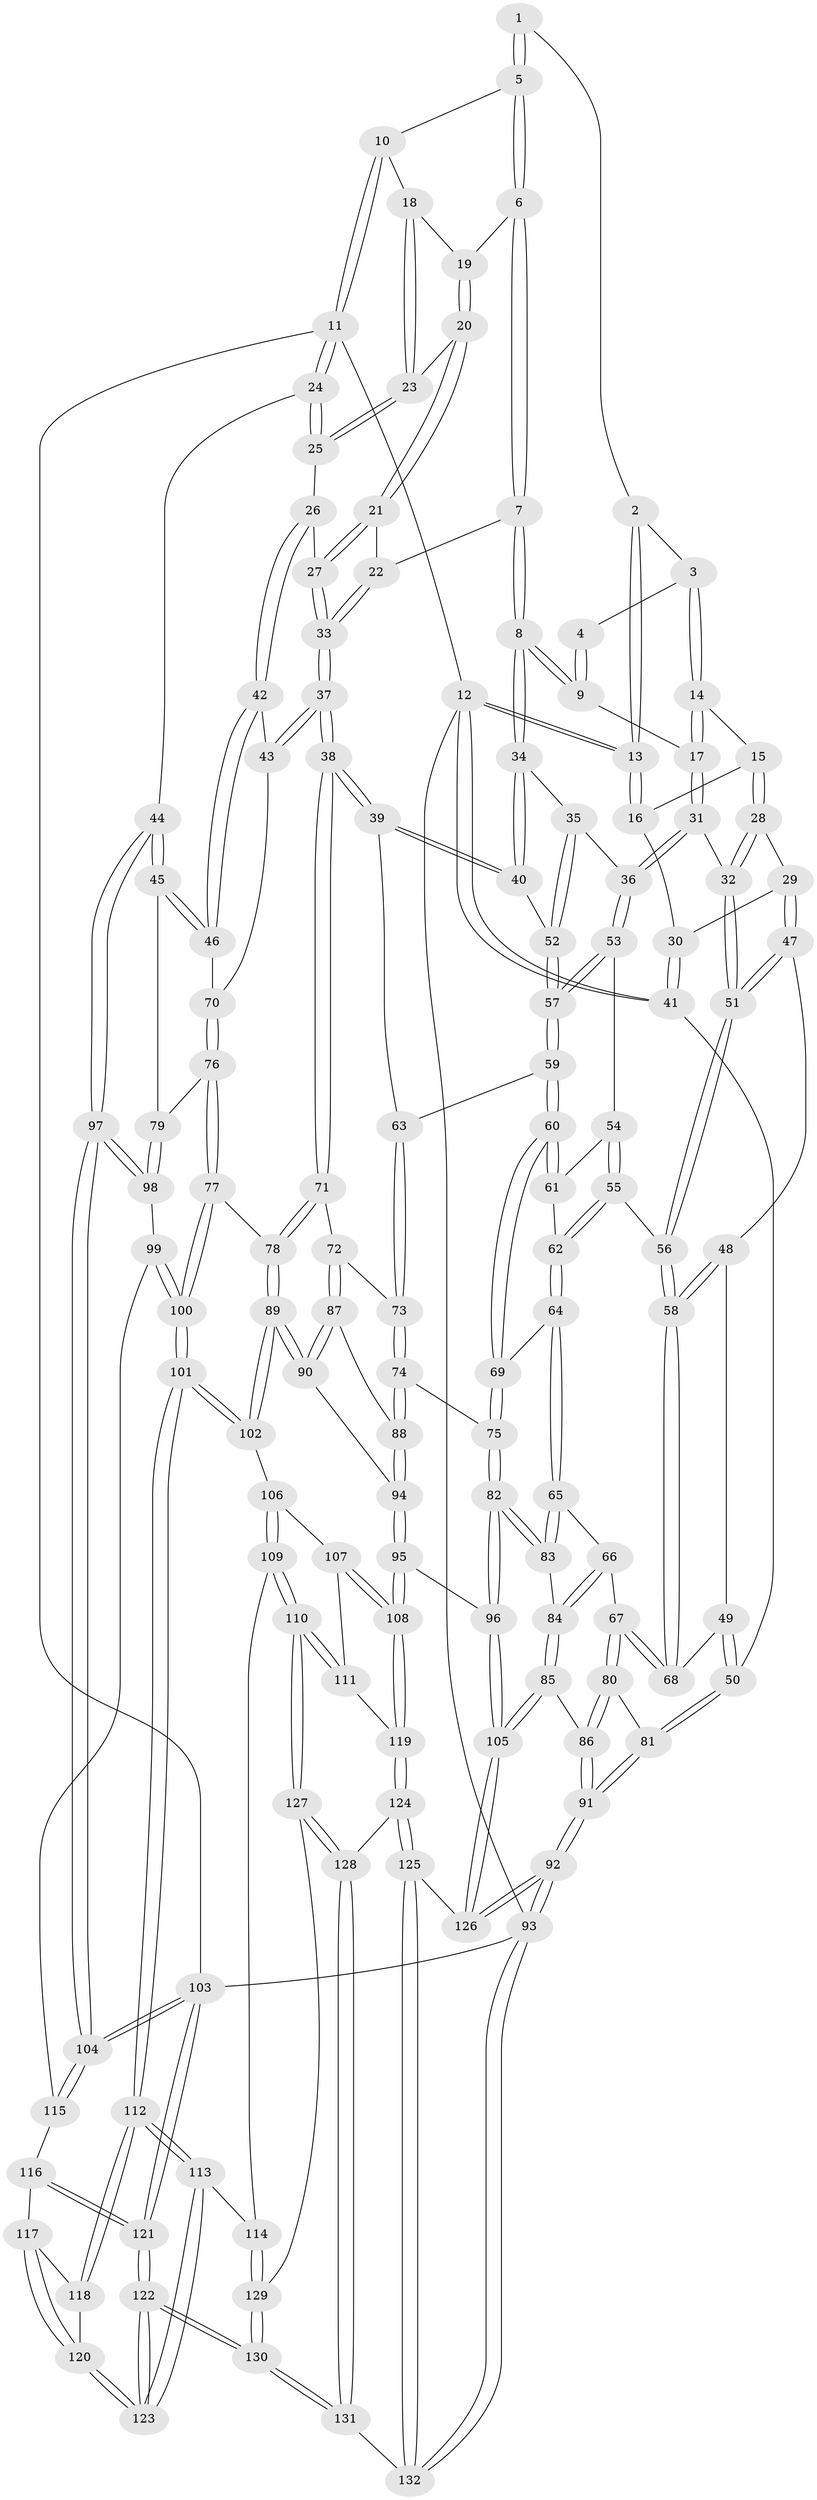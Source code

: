// coarse degree distribution, {5: 0.15384615384615385, 3: 0.28205128205128205, 7: 0.1282051282051282, 10: 0.02564102564102564, 4: 0.3333333333333333, 6: 0.07692307692307693}
// Generated by graph-tools (version 1.1) at 2025/21/03/04/25 18:21:36]
// undirected, 132 vertices, 327 edges
graph export_dot {
graph [start="1"]
  node [color=gray90,style=filled];
  1 [pos="+0.4147573764905435+0"];
  2 [pos="+0.031122127995612033+0"];
  3 [pos="+0.30974445450675914+0.057420321247230836"];
  4 [pos="+0.3960293956127469+0.0091194228952955"];
  5 [pos="+0.6955306787597108+0"];
  6 [pos="+0.6928902335113443+0"];
  7 [pos="+0.5978545775536183+0.11710192166838827"];
  8 [pos="+0.5538275202784778+0.16038539528995252"];
  9 [pos="+0.4546944424026384+0.13956140109739662"];
  10 [pos="+1+0"];
  11 [pos="+1+0"];
  12 [pos="+0+0"];
  13 [pos="+0+0"];
  14 [pos="+0.2885788436171926+0.1332571240666092"];
  15 [pos="+0.2865801329125269+0.1336420244769531"];
  16 [pos="+0.04805756096335307+0.003911907618090707"];
  17 [pos="+0.37569503290846545+0.16729781905725338"];
  18 [pos="+0.9313981893517325+0.09921336681283856"];
  19 [pos="+0.7904807185067051+0.028483826287143504"];
  20 [pos="+0.8163812189589065+0.111279956854608"];
  21 [pos="+0.7983025429479376+0.18427187563500996"];
  22 [pos="+0.7292487081094006+0.18345457724401684"];
  23 [pos="+0.9319258808205967+0.11225478184671242"];
  24 [pos="+1+0.251738624842557"];
  25 [pos="+0.9545904677957467+0.15681395694200045"];
  26 [pos="+0.8590958432194775+0.23038595213073337"];
  27 [pos="+0.8390537748405277+0.22454514603555387"];
  28 [pos="+0.2372133540105389+0.20960263631630668"];
  29 [pos="+0.1276683373129088+0.23064147849162833"];
  30 [pos="+0.11696932332068236+0.21416526739677344"];
  31 [pos="+0.3514933714371269+0.26878263935638824"];
  32 [pos="+0.2796726299150665+0.283327614994686"];
  33 [pos="+0.7160640331963652+0.3566446860237891"];
  34 [pos="+0.5542835216791662+0.17935851345974063"];
  35 [pos="+0.41290803661898584+0.27263631187752707"];
  36 [pos="+0.3613540069055226+0.28182646747826023"];
  37 [pos="+0.6952621691912038+0.399265552227312"];
  38 [pos="+0.6942330184472528+0.3999051109614986"];
  39 [pos="+0.6802927638748413+0.3911318599292312"];
  40 [pos="+0.5642091020459389+0.27863880126120505"];
  41 [pos="+0+0.3305727596457459"];
  42 [pos="+0.8688487721037692+0.25063363697635904"];
  43 [pos="+0.8044423703886112+0.3907010947528568"];
  44 [pos="+1+0.39787917609611784"];
  45 [pos="+1+0.40339350957830467"];
  46 [pos="+1+0.3962339310555208"];
  47 [pos="+0.1276226838733885+0.24522189616340095"];
  48 [pos="+0.10970600988243415+0.28766453075621307"];
  49 [pos="+0+0.3642710725717119"];
  50 [pos="+0+0.36394938950979067"];
  51 [pos="+0.2470124632501968+0.3347748593218986"];
  52 [pos="+0.5124226249624084+0.3188290333024523"];
  53 [pos="+0.37339557959364506+0.31188615922628987"];
  54 [pos="+0.3541644734487234+0.3376057533935774"];
  55 [pos="+0.29217038910588344+0.3653508038911192"];
  56 [pos="+0.24671348171861746+0.34708392729203813"];
  57 [pos="+0.45811272458217955+0.36915615491135373"];
  58 [pos="+0.17107410526639885+0.4512780843785779"];
  59 [pos="+0.4426535862478481+0.4387008324214874"];
  60 [pos="+0.43178991234247766+0.44580448516933235"];
  61 [pos="+0.35248723863516634+0.38266115037995757"];
  62 [pos="+0.3145908040495789+0.3925419105335333"];
  63 [pos="+0.480548769908932+0.4569454849559454"];
  64 [pos="+0.3243452508788685+0.501384962498033"];
  65 [pos="+0.31972581856648036+0.5049271932619506"];
  66 [pos="+0.2810367960180724+0.5098718308664152"];
  67 [pos="+0.16899912906615233+0.473242054898036"];
  68 [pos="+0.16755771533076338+0.46630059473385604"];
  69 [pos="+0.40918746528921796+0.4690122964512764"];
  70 [pos="+0.9388303062837591+0.4176595343539903"];
  71 [pos="+0.692297864026416+0.4857555396707311"];
  72 [pos="+0.6382040502943029+0.5184624322550946"];
  73 [pos="+0.5362043970147496+0.520969475331881"];
  74 [pos="+0.5061141194901845+0.5753849155689388"];
  75 [pos="+0.4550502894333137+0.5823518214341361"];
  76 [pos="+0.8332098338404521+0.5703730515722322"];
  77 [pos="+0.8307906396163796+0.571153218348993"];
  78 [pos="+0.7211515471761327+0.5212862152339295"];
  79 [pos="+0.9050968291932253+0.5946901341930492"];
  80 [pos="+0.11545825441534091+0.5493226249182444"];
  81 [pos="+0+0.5039155965428586"];
  82 [pos="+0.4103947999672447+0.6418578790316306"];
  83 [pos="+0.37203080060618304+0.6112326482829207"];
  84 [pos="+0.26274025429535625+0.6526022999711397"];
  85 [pos="+0.18162848607641668+0.7973530106965815"];
  86 [pos="+0.13193421158151253+0.7638566320860024"];
  87 [pos="+0.6111937955897466+0.5795803060291292"];
  88 [pos="+0.5350470130909364+0.6173697658968309"];
  89 [pos="+0.6836964337219383+0.7189106417235727"];
  90 [pos="+0.6212610543760014+0.6950266874054561"];
  91 [pos="+0+0.7612474766559633"];
  92 [pos="+0+1"];
  93 [pos="+0+1"];
  94 [pos="+0.5367604100677975+0.6998513753061458"];
  95 [pos="+0.4396360592177877+0.7663690884221578"];
  96 [pos="+0.4327132111704574+0.7634306308865828"];
  97 [pos="+1+0.7008101999939901"];
  98 [pos="+0.981810978216028+0.6702808377672669"];
  99 [pos="+0.8177373828086372+0.7590395250831243"];
  100 [pos="+0.8072556470102639+0.7601915236248941"];
  101 [pos="+0.7885675205579642+0.77419895385412"];
  102 [pos="+0.7132374134707201+0.7551112965853557"];
  103 [pos="+1+1"];
  104 [pos="+1+0.7439057208769941"];
  105 [pos="+0.18786078654826763+0.8050018054284347"];
  106 [pos="+0.7114908872311136+0.7567951976251744"];
  107 [pos="+0.6499396372678702+0.7930060255396916"];
  108 [pos="+0.45547744273560437+0.7929807404209406"];
  109 [pos="+0.6656846497281055+0.86852814283045"];
  110 [pos="+0.6252456194378319+0.9273568745163021"];
  111 [pos="+0.5964404514603058+0.8575227914082522"];
  112 [pos="+0.7888680325281099+0.776235477895313"];
  113 [pos="+0.7818969945703536+0.8518341432107767"];
  114 [pos="+0.7339374227943248+0.9110068618079882"];
  115 [pos="+0.9360160487041891+0.8045899800939361"];
  116 [pos="+0.9351106422945717+0.8754138246780819"];
  117 [pos="+0.9302973339243316+0.8749697661331667"];
  118 [pos="+0.8463925285415655+0.8309046316226791"];
  119 [pos="+0.46316930000750345+0.8124994913816886"];
  120 [pos="+0.8855964184911189+0.8934675991600085"];
  121 [pos="+1+1"];
  122 [pos="+0.9907062706513515+1"];
  123 [pos="+0.8695188633707738+1"];
  124 [pos="+0.46714784709000357+0.8708219436271195"];
  125 [pos="+0.23845923165887353+1"];
  126 [pos="+0.18818659206654106+0.8134627429777059"];
  127 [pos="+0.6251420470356148+0.9374623784746485"];
  128 [pos="+0.5501715174713545+1"];
  129 [pos="+0.7136947137609451+0.9428837738911016"];
  130 [pos="+0.9126132610421073+1"];
  131 [pos="+0.5260429562319285+1"];
  132 [pos="+0.23748772298317528+1"];
  1 -- 2;
  1 -- 5;
  1 -- 5;
  2 -- 3;
  2 -- 13;
  2 -- 13;
  3 -- 4;
  3 -- 14;
  3 -- 14;
  4 -- 9;
  4 -- 9;
  5 -- 6;
  5 -- 6;
  5 -- 10;
  6 -- 7;
  6 -- 7;
  6 -- 19;
  7 -- 8;
  7 -- 8;
  7 -- 22;
  8 -- 9;
  8 -- 9;
  8 -- 34;
  8 -- 34;
  9 -- 17;
  10 -- 11;
  10 -- 11;
  10 -- 18;
  11 -- 12;
  11 -- 24;
  11 -- 24;
  11 -- 103;
  12 -- 13;
  12 -- 13;
  12 -- 41;
  12 -- 41;
  12 -- 93;
  13 -- 16;
  13 -- 16;
  14 -- 15;
  14 -- 17;
  14 -- 17;
  15 -- 16;
  15 -- 28;
  15 -- 28;
  16 -- 30;
  17 -- 31;
  17 -- 31;
  18 -- 19;
  18 -- 23;
  18 -- 23;
  19 -- 20;
  19 -- 20;
  20 -- 21;
  20 -- 21;
  20 -- 23;
  21 -- 22;
  21 -- 27;
  21 -- 27;
  22 -- 33;
  22 -- 33;
  23 -- 25;
  23 -- 25;
  24 -- 25;
  24 -- 25;
  24 -- 44;
  25 -- 26;
  26 -- 27;
  26 -- 42;
  26 -- 42;
  27 -- 33;
  27 -- 33;
  28 -- 29;
  28 -- 32;
  28 -- 32;
  29 -- 30;
  29 -- 47;
  29 -- 47;
  30 -- 41;
  30 -- 41;
  31 -- 32;
  31 -- 36;
  31 -- 36;
  32 -- 51;
  32 -- 51;
  33 -- 37;
  33 -- 37;
  34 -- 35;
  34 -- 40;
  34 -- 40;
  35 -- 36;
  35 -- 52;
  35 -- 52;
  36 -- 53;
  36 -- 53;
  37 -- 38;
  37 -- 38;
  37 -- 43;
  37 -- 43;
  38 -- 39;
  38 -- 39;
  38 -- 71;
  38 -- 71;
  39 -- 40;
  39 -- 40;
  39 -- 63;
  40 -- 52;
  41 -- 50;
  42 -- 43;
  42 -- 46;
  42 -- 46;
  43 -- 70;
  44 -- 45;
  44 -- 45;
  44 -- 97;
  44 -- 97;
  45 -- 46;
  45 -- 46;
  45 -- 79;
  46 -- 70;
  47 -- 48;
  47 -- 51;
  47 -- 51;
  48 -- 49;
  48 -- 58;
  48 -- 58;
  49 -- 50;
  49 -- 50;
  49 -- 68;
  50 -- 81;
  50 -- 81;
  51 -- 56;
  51 -- 56;
  52 -- 57;
  52 -- 57;
  53 -- 54;
  53 -- 57;
  53 -- 57;
  54 -- 55;
  54 -- 55;
  54 -- 61;
  55 -- 56;
  55 -- 62;
  55 -- 62;
  56 -- 58;
  56 -- 58;
  57 -- 59;
  57 -- 59;
  58 -- 68;
  58 -- 68;
  59 -- 60;
  59 -- 60;
  59 -- 63;
  60 -- 61;
  60 -- 61;
  60 -- 69;
  60 -- 69;
  61 -- 62;
  62 -- 64;
  62 -- 64;
  63 -- 73;
  63 -- 73;
  64 -- 65;
  64 -- 65;
  64 -- 69;
  65 -- 66;
  65 -- 83;
  65 -- 83;
  66 -- 67;
  66 -- 84;
  66 -- 84;
  67 -- 68;
  67 -- 68;
  67 -- 80;
  67 -- 80;
  69 -- 75;
  69 -- 75;
  70 -- 76;
  70 -- 76;
  71 -- 72;
  71 -- 78;
  71 -- 78;
  72 -- 73;
  72 -- 87;
  72 -- 87;
  73 -- 74;
  73 -- 74;
  74 -- 75;
  74 -- 88;
  74 -- 88;
  75 -- 82;
  75 -- 82;
  76 -- 77;
  76 -- 77;
  76 -- 79;
  77 -- 78;
  77 -- 100;
  77 -- 100;
  78 -- 89;
  78 -- 89;
  79 -- 98;
  79 -- 98;
  80 -- 81;
  80 -- 86;
  80 -- 86;
  81 -- 91;
  81 -- 91;
  82 -- 83;
  82 -- 83;
  82 -- 96;
  82 -- 96;
  83 -- 84;
  84 -- 85;
  84 -- 85;
  85 -- 86;
  85 -- 105;
  85 -- 105;
  86 -- 91;
  86 -- 91;
  87 -- 88;
  87 -- 90;
  87 -- 90;
  88 -- 94;
  88 -- 94;
  89 -- 90;
  89 -- 90;
  89 -- 102;
  89 -- 102;
  90 -- 94;
  91 -- 92;
  91 -- 92;
  92 -- 93;
  92 -- 93;
  92 -- 126;
  92 -- 126;
  93 -- 132;
  93 -- 132;
  93 -- 103;
  94 -- 95;
  94 -- 95;
  95 -- 96;
  95 -- 108;
  95 -- 108;
  96 -- 105;
  96 -- 105;
  97 -- 98;
  97 -- 98;
  97 -- 104;
  97 -- 104;
  98 -- 99;
  99 -- 100;
  99 -- 100;
  99 -- 115;
  100 -- 101;
  100 -- 101;
  101 -- 102;
  101 -- 102;
  101 -- 112;
  101 -- 112;
  102 -- 106;
  103 -- 104;
  103 -- 104;
  103 -- 121;
  103 -- 121;
  104 -- 115;
  104 -- 115;
  105 -- 126;
  105 -- 126;
  106 -- 107;
  106 -- 109;
  106 -- 109;
  107 -- 108;
  107 -- 108;
  107 -- 111;
  108 -- 119;
  108 -- 119;
  109 -- 110;
  109 -- 110;
  109 -- 114;
  110 -- 111;
  110 -- 111;
  110 -- 127;
  110 -- 127;
  111 -- 119;
  112 -- 113;
  112 -- 113;
  112 -- 118;
  112 -- 118;
  113 -- 114;
  113 -- 123;
  113 -- 123;
  114 -- 129;
  114 -- 129;
  115 -- 116;
  116 -- 117;
  116 -- 121;
  116 -- 121;
  117 -- 118;
  117 -- 120;
  117 -- 120;
  118 -- 120;
  119 -- 124;
  119 -- 124;
  120 -- 123;
  120 -- 123;
  121 -- 122;
  121 -- 122;
  122 -- 123;
  122 -- 123;
  122 -- 130;
  122 -- 130;
  124 -- 125;
  124 -- 125;
  124 -- 128;
  125 -- 126;
  125 -- 132;
  125 -- 132;
  127 -- 128;
  127 -- 128;
  127 -- 129;
  128 -- 131;
  128 -- 131;
  129 -- 130;
  129 -- 130;
  130 -- 131;
  130 -- 131;
  131 -- 132;
}
